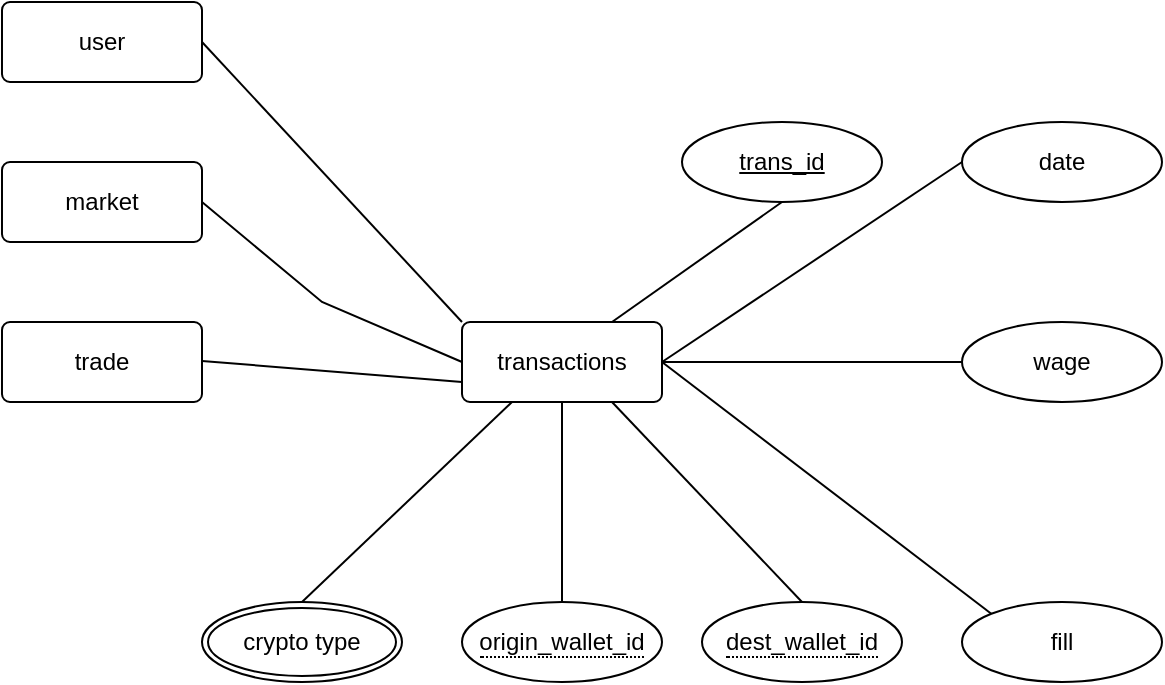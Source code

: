 <mxfile version="24.4.0" type="device">
  <diagram name="Page-1" id="A2ApoA2sh7ajqsMqtcia">
    <mxGraphModel dx="520" dy="529" grid="1" gridSize="10" guides="1" tooltips="1" connect="1" arrows="1" fold="1" page="1" pageScale="1" pageWidth="850" pageHeight="1100" math="0" shadow="0">
      <root>
        <mxCell id="0" />
        <mxCell id="1" parent="0" />
        <mxCell id="1QP9BBhdJvR_l6EjJs-2-3" value="transactions" style="rounded=1;arcSize=10;whiteSpace=wrap;html=1;align=center;" vertex="1" parent="1">
          <mxGeometry x="370" y="800" width="100" height="40" as="geometry" />
        </mxCell>
        <mxCell id="1QP9BBhdJvR_l6EjJs-2-4" value="trade" style="rounded=1;arcSize=10;whiteSpace=wrap;html=1;align=center;" vertex="1" parent="1">
          <mxGeometry x="140" y="800" width="100" height="40" as="geometry" />
        </mxCell>
        <mxCell id="1QP9BBhdJvR_l6EjJs-2-14" value="fill" style="ellipse;whiteSpace=wrap;html=1;align=center;" vertex="1" parent="1">
          <mxGeometry x="620" y="940" width="100" height="40" as="geometry" />
        </mxCell>
        <mxCell id="1QP9BBhdJvR_l6EjJs-2-15" value="wage" style="ellipse;whiteSpace=wrap;html=1;align=center;" vertex="1" parent="1">
          <mxGeometry x="620" y="800" width="100" height="40" as="geometry" />
        </mxCell>
        <mxCell id="1QP9BBhdJvR_l6EjJs-2-16" value="date" style="ellipse;whiteSpace=wrap;html=1;align=center;" vertex="1" parent="1">
          <mxGeometry x="620" y="700" width="100" height="40" as="geometry" />
        </mxCell>
        <mxCell id="1QP9BBhdJvR_l6EjJs-2-17" value="trans_id" style="ellipse;whiteSpace=wrap;html=1;align=center;fontStyle=4;" vertex="1" parent="1">
          <mxGeometry x="480" y="700" width="100" height="40" as="geometry" />
        </mxCell>
        <mxCell id="1QP9BBhdJvR_l6EjJs-2-18" value="market" style="rounded=1;arcSize=10;whiteSpace=wrap;html=1;align=center;" vertex="1" parent="1">
          <mxGeometry x="140" y="720" width="100" height="40" as="geometry" />
        </mxCell>
        <mxCell id="1QP9BBhdJvR_l6EjJs-2-19" value="user" style="rounded=1;arcSize=10;whiteSpace=wrap;html=1;align=center;" vertex="1" parent="1">
          <mxGeometry x="140" y="640" width="100" height="40" as="geometry" />
        </mxCell>
        <mxCell id="1QP9BBhdJvR_l6EjJs-2-22" value="crypto type" style="ellipse;shape=doubleEllipse;margin=3;whiteSpace=wrap;html=1;align=center;" vertex="1" parent="1">
          <mxGeometry x="240" y="940" width="100" height="40" as="geometry" />
        </mxCell>
        <mxCell id="1QP9BBhdJvR_l6EjJs-2-23" value="&lt;span style=&quot;border-bottom: 1px dotted&quot;&gt;origin_wallet_id&lt;br&gt;&lt;/span&gt;" style="ellipse;whiteSpace=wrap;html=1;align=center;" vertex="1" parent="1">
          <mxGeometry x="370" y="940" width="100" height="40" as="geometry" />
        </mxCell>
        <mxCell id="1QP9BBhdJvR_l6EjJs-2-24" value="&lt;span style=&quot;border-bottom: 1px dotted&quot;&gt;dest_wallet_id&lt;br&gt;&lt;/span&gt;" style="ellipse;whiteSpace=wrap;html=1;align=center;" vertex="1" parent="1">
          <mxGeometry x="490" y="940" width="100" height="40" as="geometry" />
        </mxCell>
        <mxCell id="1QP9BBhdJvR_l6EjJs-2-25" value="" style="endArrow=none;html=1;rounded=0;entryX=0;entryY=0.75;entryDx=0;entryDy=0;" edge="1" parent="1" target="1QP9BBhdJvR_l6EjJs-2-3">
          <mxGeometry relative="1" as="geometry">
            <mxPoint x="240" y="819.5" as="sourcePoint" />
            <mxPoint x="400" y="819.5" as="targetPoint" />
          </mxGeometry>
        </mxCell>
        <mxCell id="1QP9BBhdJvR_l6EjJs-2-26" value="" style="endArrow=none;html=1;rounded=0;entryX=0;entryY=0.5;entryDx=0;entryDy=0;" edge="1" parent="1" target="1QP9BBhdJvR_l6EjJs-2-3">
          <mxGeometry relative="1" as="geometry">
            <mxPoint x="240" y="740" as="sourcePoint" />
            <mxPoint x="400" y="740" as="targetPoint" />
            <Array as="points">
              <mxPoint x="300" y="790" />
            </Array>
          </mxGeometry>
        </mxCell>
        <mxCell id="1QP9BBhdJvR_l6EjJs-2-30" value="" style="endArrow=none;html=1;rounded=0;exitX=1;exitY=0.5;exitDx=0;exitDy=0;entryX=0;entryY=0;entryDx=0;entryDy=0;" edge="1" parent="1" source="1QP9BBhdJvR_l6EjJs-2-19" target="1QP9BBhdJvR_l6EjJs-2-3">
          <mxGeometry relative="1" as="geometry">
            <mxPoint x="240" y="740" as="sourcePoint" />
            <mxPoint x="400" y="740" as="targetPoint" />
          </mxGeometry>
        </mxCell>
        <mxCell id="1QP9BBhdJvR_l6EjJs-2-31" value="" style="endArrow=none;html=1;rounded=0;exitX=0.5;exitY=0;exitDx=0;exitDy=0;entryX=0.25;entryY=1;entryDx=0;entryDy=0;" edge="1" parent="1" source="1QP9BBhdJvR_l6EjJs-2-22" target="1QP9BBhdJvR_l6EjJs-2-3">
          <mxGeometry relative="1" as="geometry">
            <mxPoint x="320" y="810" as="sourcePoint" />
            <mxPoint x="480" y="810" as="targetPoint" />
          </mxGeometry>
        </mxCell>
        <mxCell id="1QP9BBhdJvR_l6EjJs-2-34" value="" style="endArrow=none;html=1;rounded=0;exitX=0.5;exitY=0;exitDx=0;exitDy=0;entryX=0.5;entryY=1;entryDx=0;entryDy=0;" edge="1" parent="1" source="1QP9BBhdJvR_l6EjJs-2-23" target="1QP9BBhdJvR_l6EjJs-2-3">
          <mxGeometry relative="1" as="geometry">
            <mxPoint x="320" y="810" as="sourcePoint" />
            <mxPoint x="480" y="810" as="targetPoint" />
          </mxGeometry>
        </mxCell>
        <mxCell id="1QP9BBhdJvR_l6EjJs-2-37" value="" style="endArrow=none;html=1;rounded=0;exitX=0.75;exitY=1;exitDx=0;exitDy=0;entryX=0.5;entryY=0;entryDx=0;entryDy=0;" edge="1" parent="1" source="1QP9BBhdJvR_l6EjJs-2-3" target="1QP9BBhdJvR_l6EjJs-2-24">
          <mxGeometry relative="1" as="geometry">
            <mxPoint x="320" y="810" as="sourcePoint" />
            <mxPoint x="480" y="810" as="targetPoint" />
          </mxGeometry>
        </mxCell>
        <mxCell id="1QP9BBhdJvR_l6EjJs-2-38" value="" style="endArrow=none;html=1;rounded=0;exitX=1;exitY=0.5;exitDx=0;exitDy=0;entryX=0;entryY=0;entryDx=0;entryDy=0;" edge="1" parent="1" source="1QP9BBhdJvR_l6EjJs-2-3" target="1QP9BBhdJvR_l6EjJs-2-14">
          <mxGeometry relative="1" as="geometry">
            <mxPoint x="320" y="810" as="sourcePoint" />
            <mxPoint x="480" y="810" as="targetPoint" />
          </mxGeometry>
        </mxCell>
        <mxCell id="1QP9BBhdJvR_l6EjJs-2-39" value="" style="endArrow=none;html=1;rounded=0;exitX=1;exitY=0.5;exitDx=0;exitDy=0;entryX=0;entryY=0.5;entryDx=0;entryDy=0;" edge="1" parent="1" source="1QP9BBhdJvR_l6EjJs-2-3" target="1QP9BBhdJvR_l6EjJs-2-15">
          <mxGeometry relative="1" as="geometry">
            <mxPoint x="550" y="810" as="sourcePoint" />
            <mxPoint x="710" y="810" as="targetPoint" />
          </mxGeometry>
        </mxCell>
        <mxCell id="1QP9BBhdJvR_l6EjJs-2-40" value="" style="endArrow=none;html=1;rounded=0;exitX=1;exitY=0.5;exitDx=0;exitDy=0;entryX=0;entryY=0.5;entryDx=0;entryDy=0;" edge="1" parent="1" source="1QP9BBhdJvR_l6EjJs-2-3" target="1QP9BBhdJvR_l6EjJs-2-16">
          <mxGeometry relative="1" as="geometry">
            <mxPoint x="550" y="810" as="sourcePoint" />
            <mxPoint x="710" y="810" as="targetPoint" />
          </mxGeometry>
        </mxCell>
        <mxCell id="1QP9BBhdJvR_l6EjJs-2-41" value="" style="endArrow=none;html=1;rounded=0;exitX=0.75;exitY=0;exitDx=0;exitDy=0;entryX=0.5;entryY=1;entryDx=0;entryDy=0;" edge="1" parent="1" source="1QP9BBhdJvR_l6EjJs-2-3" target="1QP9BBhdJvR_l6EjJs-2-17">
          <mxGeometry relative="1" as="geometry">
            <mxPoint x="410" y="810" as="sourcePoint" />
            <mxPoint x="570" y="810" as="targetPoint" />
          </mxGeometry>
        </mxCell>
      </root>
    </mxGraphModel>
  </diagram>
</mxfile>
